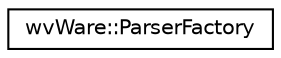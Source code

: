 digraph "类继承关系图"
{
  edge [fontname="Helvetica",fontsize="10",labelfontname="Helvetica",labelfontsize="10"];
  node [fontname="Helvetica",fontsize="10",shape=record];
  rankdir="LR";
  Node0 [label="wvWare::ParserFactory",height=0.2,width=0.4,color="black", fillcolor="white", style="filled",URL="$classwv_ware_1_1_parser_factory.html"];
}
